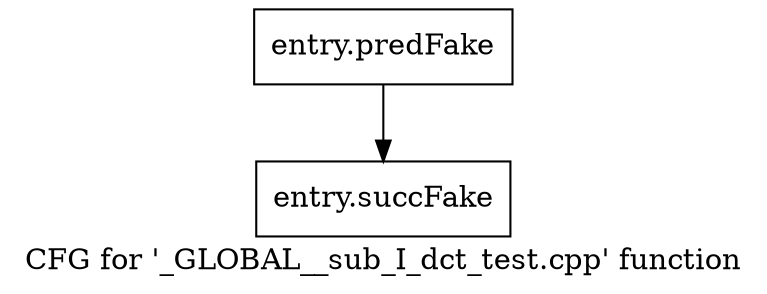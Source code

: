 digraph "CFG for '_GLOBAL__sub_I_dct_test.cpp' function" {
	label="CFG for '_GLOBAL__sub_I_dct_test.cpp' function";

	Node0x47b1370 [shape=record,filename="../../../../Vitis-Tutorials/Getting_Started/Vitis_HLS/reference-files/src/dct_test.cpp",linenumber="0",label="{entry.predFake}"];
	Node0x47b1370 -> Node0x47a6620[ callList="" memoryops="" filename="../../../../Vitis-Tutorials/Getting_Started/Vitis_HLS/reference-files/src/dct_test.cpp" execusionnum="0"];
	Node0x47a6620 [shape=record,filename="",linenumber="",label="{entry.succFake}"];
}
